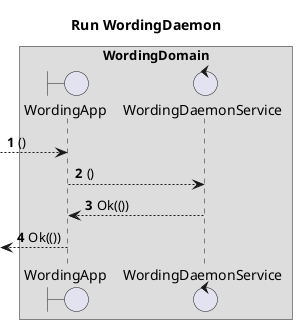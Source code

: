 @startuml
title Run WordingDaemon
autonumber

boundary WordingApp
control WordingDaemonService

box WordingDomain
    participant WordingApp
    participant WordingDaemonService
end box

--> WordingApp : ()
WordingApp --> WordingDaemonService : ()
WordingApp <-- WordingDaemonService : Ok(())
<-- WordingApp : Ok(())

@enduml
